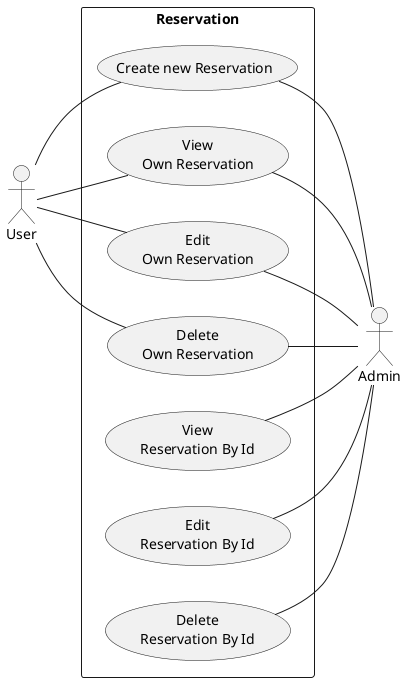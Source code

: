 @startuml Reservation System Use Case Diagram
left to right direction
actor "User" as user
rectangle "Reservation" as ReservationSystem {    
    usecase "Create new Reservation" as createReservation
    
    usecase "View\nOwn Reservation" as viewOwnReservation
    usecase "Edit\nOwn Reservation" as editOwnReservation
    usecase "Delete\nOwn Reservation" as deleteOwnReservation

    usecase "View\nReservation By Id" as viewReservationById
    usecase "Edit\nReservation By Id" as editReservationById
    usecase "Delete\nReservation By Id" as deleteReservationById

}


user -- createReservation
user -- viewOwnReservation
user -- editOwnReservation
user -- deleteOwnReservation


actor "Admin" as admin
createReservation -- admin

viewOwnReservation -- admin
editOwnReservation -- admin
deleteOwnReservation -- admin

viewReservationById -- admin
editReservationById -- admin
deleteReservationById -- admin



@enduml
